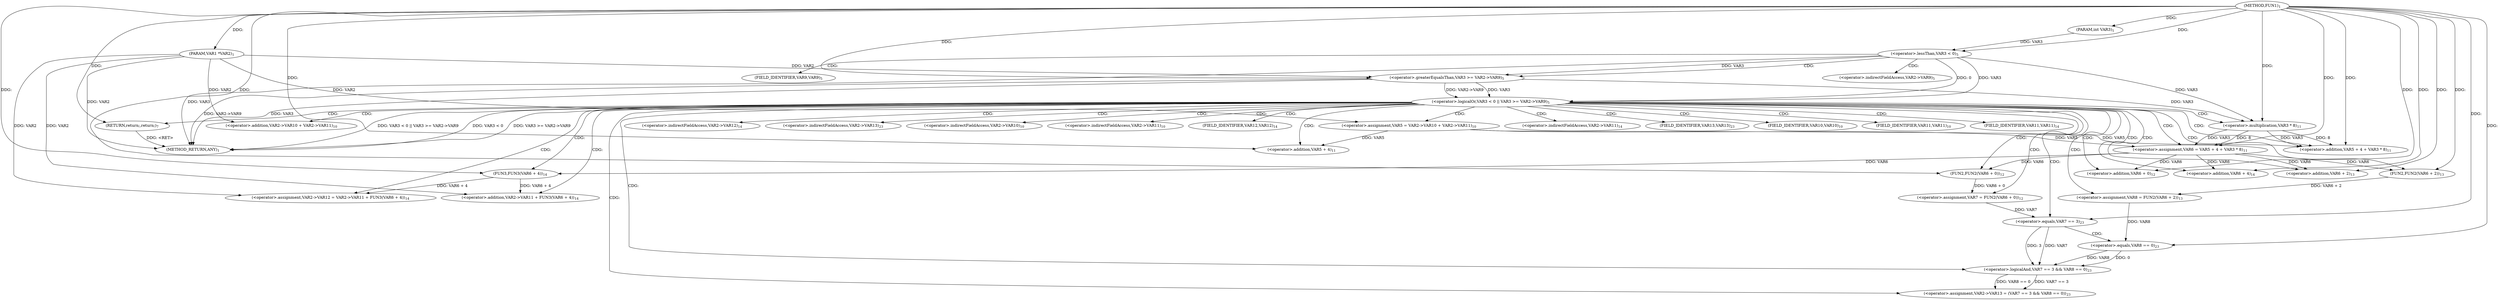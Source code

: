 digraph "FUN1" {  
"8" [label = <(METHOD,FUN1)<SUB>1</SUB>> ]
"81" [label = <(METHOD_RETURN,ANY)<SUB>1</SUB>> ]
"9" [label = <(PARAM,VAR1 *VAR2)<SUB>1</SUB>> ]
"10" [label = <(PARAM,int VAR3)<SUB>1</SUB>> ]
"28" [label = <(&lt;operator&gt;.assignment,VAR5 = VAR2-&gt;VAR10 + VAR2-&gt;VAR11)<SUB>10</SUB>> ]
"37" [label = <(&lt;operator&gt;.assignment,VAR6 = VAR5 + 4 + VAR3 * 8)<SUB>11</SUB>> ]
"46" [label = <(&lt;operator&gt;.assignment,VAR7 = FUN2(VAR6 + 0))<SUB>12</SUB>> ]
"52" [label = <(&lt;operator&gt;.assignment,VAR8 = FUN2(VAR6 + 2))<SUB>13</SUB>> ]
"58" [label = <(&lt;operator&gt;.assignment,VAR2-&gt;VAR12 = VAR2-&gt;VAR11 + FUN3(VAR6 + 4))<SUB>14</SUB>> ]
"70" [label = <(&lt;operator&gt;.assignment,VAR2-&gt;VAR13 = (VAR7 == 3 &amp;&amp; VAR8 == 0))<SUB>23</SUB>> ]
"17" [label = <(&lt;operator&gt;.logicalOr,VAR3 &lt; 0 || VAR3 &gt;= VAR2-&gt;VAR9)<SUB>5</SUB>> ]
"27" [label = <(RETURN,return;,return;)<SUB>7</SUB>> ]
"30" [label = <(&lt;operator&gt;.addition,VAR2-&gt;VAR10 + VAR2-&gt;VAR11)<SUB>10</SUB>> ]
"39" [label = <(&lt;operator&gt;.addition,VAR5 + 4 + VAR3 * 8)<SUB>11</SUB>> ]
"48" [label = <(FUN2,FUN2(VAR6 + 0))<SUB>12</SUB>> ]
"54" [label = <(FUN2,FUN2(VAR6 + 2))<SUB>13</SUB>> ]
"62" [label = <(&lt;operator&gt;.addition,VAR2-&gt;VAR11 + FUN3(VAR6 + 4))<SUB>14</SUB>> ]
"74" [label = <(&lt;operator&gt;.logicalAnd,VAR7 == 3 &amp;&amp; VAR8 == 0)<SUB>23</SUB>> ]
"18" [label = <(&lt;operator&gt;.lessThan,VAR3 &lt; 0)<SUB>5</SUB>> ]
"21" [label = <(&lt;operator&gt;.greaterEqualsThan,VAR3 &gt;= VAR2-&gt;VAR9)<SUB>5</SUB>> ]
"40" [label = <(&lt;operator&gt;.addition,VAR5 + 4)<SUB>11</SUB>> ]
"43" [label = <(&lt;operator&gt;.multiplication,VAR3 * 8)<SUB>11</SUB>> ]
"49" [label = <(&lt;operator&gt;.addition,VAR6 + 0)<SUB>12</SUB>> ]
"55" [label = <(&lt;operator&gt;.addition,VAR6 + 2)<SUB>13</SUB>> ]
"66" [label = <(FUN3,FUN3(VAR6 + 4))<SUB>14</SUB>> ]
"75" [label = <(&lt;operator&gt;.equals,VAR7 == 3)<SUB>23</SUB>> ]
"78" [label = <(&lt;operator&gt;.equals,VAR8 == 0)<SUB>23</SUB>> ]
"67" [label = <(&lt;operator&gt;.addition,VAR6 + 4)<SUB>14</SUB>> ]
"59" [label = <(&lt;operator&gt;.indirectFieldAccess,VAR2-&gt;VAR12)<SUB>14</SUB>> ]
"71" [label = <(&lt;operator&gt;.indirectFieldAccess,VAR2-&gt;VAR13)<SUB>23</SUB>> ]
"31" [label = <(&lt;operator&gt;.indirectFieldAccess,VAR2-&gt;VAR10)<SUB>10</SUB>> ]
"34" [label = <(&lt;operator&gt;.indirectFieldAccess,VAR2-&gt;VAR11)<SUB>10</SUB>> ]
"61" [label = <(FIELD_IDENTIFIER,VAR12,VAR12)<SUB>14</SUB>> ]
"63" [label = <(&lt;operator&gt;.indirectFieldAccess,VAR2-&gt;VAR11)<SUB>14</SUB>> ]
"73" [label = <(FIELD_IDENTIFIER,VAR13,VAR13)<SUB>23</SUB>> ]
"23" [label = <(&lt;operator&gt;.indirectFieldAccess,VAR2-&gt;VAR9)<SUB>5</SUB>> ]
"33" [label = <(FIELD_IDENTIFIER,VAR10,VAR10)<SUB>10</SUB>> ]
"36" [label = <(FIELD_IDENTIFIER,VAR11,VAR11)<SUB>10</SUB>> ]
"65" [label = <(FIELD_IDENTIFIER,VAR11,VAR11)<SUB>14</SUB>> ]
"25" [label = <(FIELD_IDENTIFIER,VAR9,VAR9)<SUB>5</SUB>> ]
  "27" -> "81"  [ label = "DDG: &lt;RET&gt;"] 
  "9" -> "81"  [ label = "DDG: VAR2"] 
  "18" -> "81"  [ label = "DDG: VAR3"] 
  "17" -> "81"  [ label = "DDG: VAR3 &lt; 0"] 
  "21" -> "81"  [ label = "DDG: VAR3"] 
  "21" -> "81"  [ label = "DDG: VAR2-&gt;VAR9"] 
  "17" -> "81"  [ label = "DDG: VAR3 &gt;= VAR2-&gt;VAR9"] 
  "17" -> "81"  [ label = "DDG: VAR3 &lt; 0 || VAR3 &gt;= VAR2-&gt;VAR9"] 
  "8" -> "9"  [ label = "DDG: "] 
  "8" -> "10"  [ label = "DDG: "] 
  "9" -> "28"  [ label = "DDG: VAR2"] 
  "28" -> "37"  [ label = "DDG: VAR5"] 
  "8" -> "37"  [ label = "DDG: "] 
  "43" -> "37"  [ label = "DDG: VAR3"] 
  "43" -> "37"  [ label = "DDG: 8"] 
  "48" -> "46"  [ label = "DDG: VAR6 + 0"] 
  "54" -> "52"  [ label = "DDG: VAR6 + 2"] 
  "9" -> "58"  [ label = "DDG: VAR2"] 
  "66" -> "58"  [ label = "DDG: VAR6 + 4"] 
  "74" -> "70"  [ label = "DDG: VAR7 == 3"] 
  "74" -> "70"  [ label = "DDG: VAR8 == 0"] 
  "18" -> "17"  [ label = "DDG: VAR3"] 
  "18" -> "17"  [ label = "DDG: 0"] 
  "21" -> "17"  [ label = "DDG: VAR3"] 
  "21" -> "17"  [ label = "DDG: VAR2-&gt;VAR9"] 
  "8" -> "27"  [ label = "DDG: "] 
  "9" -> "30"  [ label = "DDG: VAR2"] 
  "28" -> "39"  [ label = "DDG: VAR5"] 
  "8" -> "39"  [ label = "DDG: "] 
  "43" -> "39"  [ label = "DDG: VAR3"] 
  "43" -> "39"  [ label = "DDG: 8"] 
  "37" -> "48"  [ label = "DDG: VAR6"] 
  "8" -> "48"  [ label = "DDG: "] 
  "8" -> "54"  [ label = "DDG: "] 
  "37" -> "54"  [ label = "DDG: VAR6"] 
  "9" -> "62"  [ label = "DDG: VAR2"] 
  "66" -> "62"  [ label = "DDG: VAR6 + 4"] 
  "75" -> "74"  [ label = "DDG: VAR7"] 
  "75" -> "74"  [ label = "DDG: 3"] 
  "78" -> "74"  [ label = "DDG: VAR8"] 
  "78" -> "74"  [ label = "DDG: 0"] 
  "10" -> "18"  [ label = "DDG: VAR3"] 
  "8" -> "18"  [ label = "DDG: "] 
  "18" -> "21"  [ label = "DDG: VAR3"] 
  "8" -> "21"  [ label = "DDG: "] 
  "9" -> "21"  [ label = "DDG: VAR2"] 
  "28" -> "40"  [ label = "DDG: VAR5"] 
  "8" -> "40"  [ label = "DDG: "] 
  "18" -> "43"  [ label = "DDG: VAR3"] 
  "21" -> "43"  [ label = "DDG: VAR3"] 
  "8" -> "43"  [ label = "DDG: "] 
  "37" -> "49"  [ label = "DDG: VAR6"] 
  "8" -> "49"  [ label = "DDG: "] 
  "8" -> "55"  [ label = "DDG: "] 
  "37" -> "55"  [ label = "DDG: VAR6"] 
  "8" -> "66"  [ label = "DDG: "] 
  "37" -> "66"  [ label = "DDG: VAR6"] 
  "46" -> "75"  [ label = "DDG: VAR7"] 
  "8" -> "75"  [ label = "DDG: "] 
  "52" -> "78"  [ label = "DDG: VAR8"] 
  "8" -> "78"  [ label = "DDG: "] 
  "8" -> "67"  [ label = "DDG: "] 
  "37" -> "67"  [ label = "DDG: VAR6"] 
  "17" -> "30"  [ label = "CDG: "] 
  "17" -> "34"  [ label = "CDG: "] 
  "17" -> "48"  [ label = "CDG: "] 
  "17" -> "49"  [ label = "CDG: "] 
  "17" -> "73"  [ label = "CDG: "] 
  "17" -> "28"  [ label = "CDG: "] 
  "17" -> "66"  [ label = "CDG: "] 
  "17" -> "75"  [ label = "CDG: "] 
  "17" -> "52"  [ label = "CDG: "] 
  "17" -> "37"  [ label = "CDG: "] 
  "17" -> "46"  [ label = "CDG: "] 
  "17" -> "67"  [ label = "CDG: "] 
  "17" -> "74"  [ label = "CDG: "] 
  "17" -> "27"  [ label = "CDG: "] 
  "17" -> "40"  [ label = "CDG: "] 
  "17" -> "65"  [ label = "CDG: "] 
  "17" -> "59"  [ label = "CDG: "] 
  "17" -> "54"  [ label = "CDG: "] 
  "17" -> "43"  [ label = "CDG: "] 
  "17" -> "58"  [ label = "CDG: "] 
  "17" -> "33"  [ label = "CDG: "] 
  "17" -> "61"  [ label = "CDG: "] 
  "17" -> "71"  [ label = "CDG: "] 
  "17" -> "36"  [ label = "CDG: "] 
  "17" -> "70"  [ label = "CDG: "] 
  "17" -> "63"  [ label = "CDG: "] 
  "17" -> "55"  [ label = "CDG: "] 
  "17" -> "62"  [ label = "CDG: "] 
  "17" -> "39"  [ label = "CDG: "] 
  "17" -> "31"  [ label = "CDG: "] 
  "18" -> "21"  [ label = "CDG: "] 
  "18" -> "25"  [ label = "CDG: "] 
  "18" -> "23"  [ label = "CDG: "] 
  "75" -> "78"  [ label = "CDG: "] 
}
